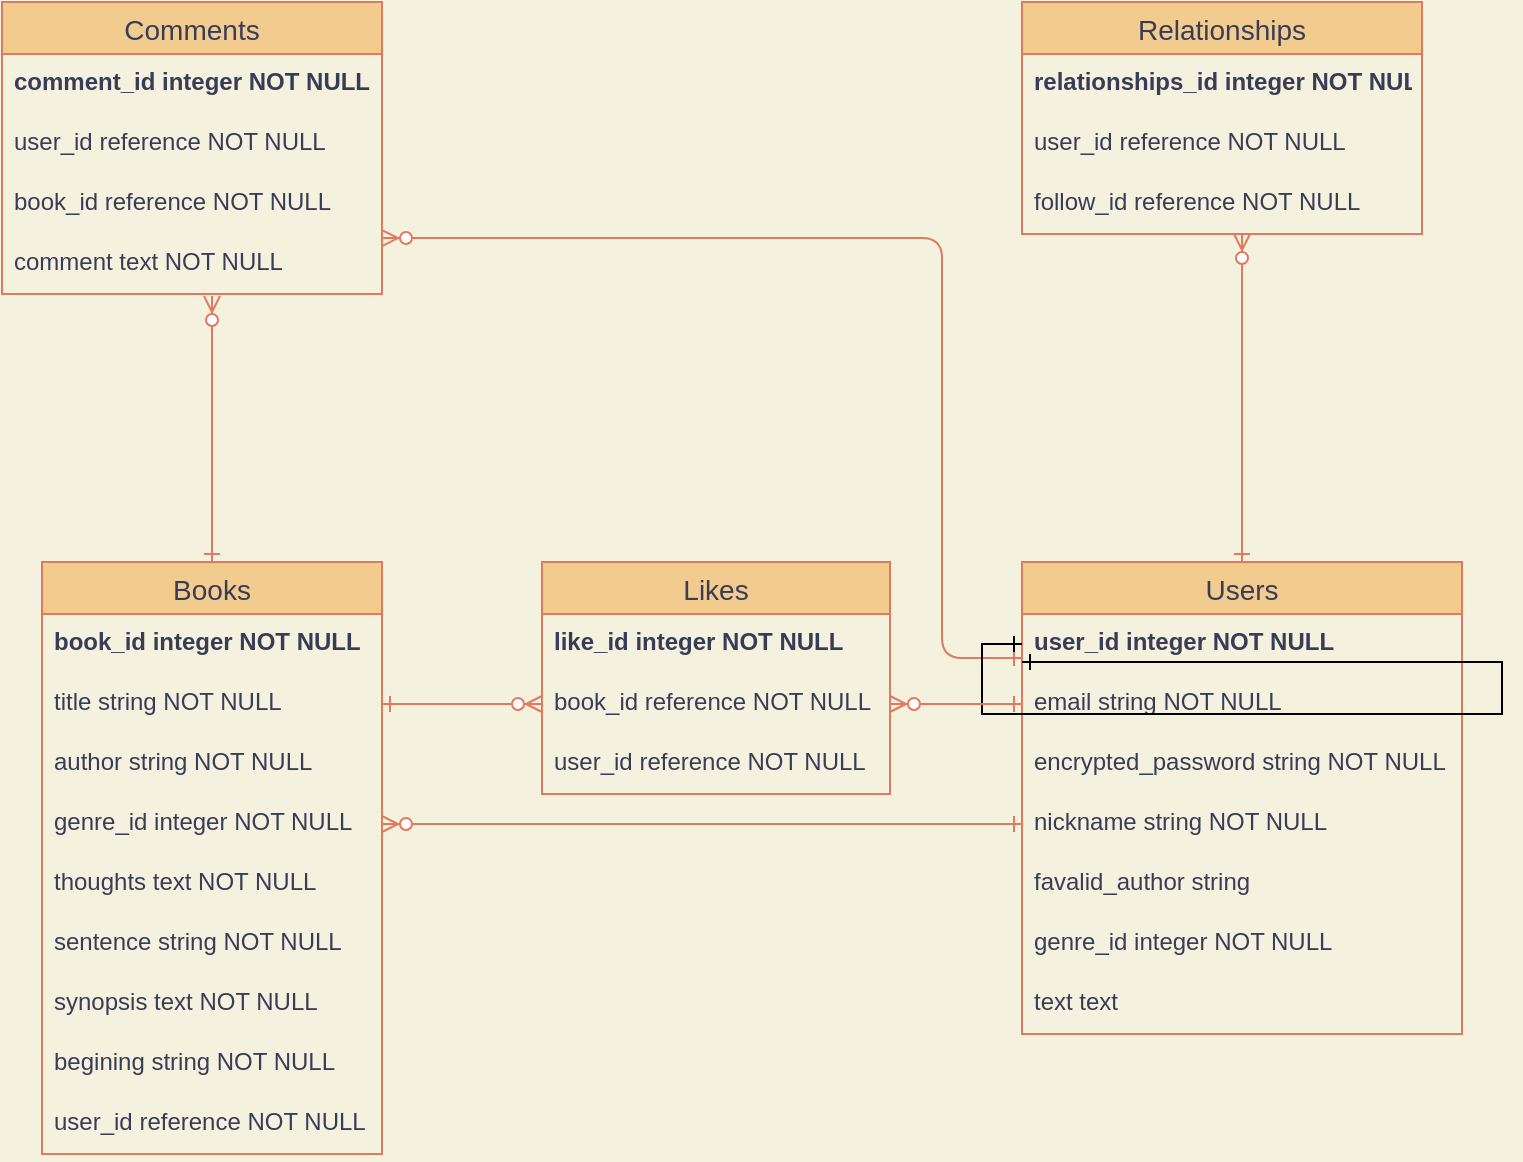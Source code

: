 <mxfile>
    <diagram id="tnM8GFAehoL-5HSOkg5E" name="ページ1">
        <mxGraphModel dx="968" dy="680" grid="1" gridSize="10" guides="1" tooltips="1" connect="1" arrows="1" fold="1" page="1" pageScale="1" pageWidth="827" pageHeight="1169" background="#F4F1DE" math="0" shadow="0">
            <root>
                <mxCell id="0"/>
                <mxCell id="1" parent="0"/>
                <mxCell id="50" style="edgeStyle=orthogonalEdgeStyle;curved=0;rounded=1;sketch=0;orthogonalLoop=1;jettySize=auto;html=1;exitX=0.5;exitY=0;exitDx=0;exitDy=0;fontColor=#393C56;endArrow=ERzeroToMany;endFill=1;strokeColor=#E07A5F;fillColor=#F2CC8F;startArrow=ERone;startFill=0;" parent="1" source="15" edge="1">
                    <mxGeometry relative="1" as="geometry">
                        <Array as="points"/>
                        <mxPoint x="670" y="236" as="targetPoint"/>
                    </mxGeometry>
                </mxCell>
                <mxCell id="53" style="edgeStyle=orthogonalEdgeStyle;curved=0;rounded=1;sketch=0;orthogonalLoop=1;jettySize=auto;html=1;entryX=1;entryY=0.067;entryDx=0;entryDy=0;entryPerimeter=0;fontColor=#393C56;endArrow=ERzeroToMany;endFill=1;strokeColor=#E07A5F;fillColor=#F2CC8F;startArrow=ERone;startFill=0;" parent="1" target="37" edge="1">
                    <mxGeometry relative="1" as="geometry">
                        <Array as="points">
                            <mxPoint x="520" y="448"/>
                            <mxPoint x="520" y="238"/>
                        </Array>
                        <mxPoint x="560" y="448" as="sourcePoint"/>
                    </mxGeometry>
                </mxCell>
                <mxCell id="15" value="Users" style="swimlane;fontStyle=0;childLayout=stackLayout;horizontal=1;startSize=26;horizontalStack=0;resizeParent=1;resizeParentMax=0;resizeLast=0;collapsible=1;marginBottom=0;align=center;fontSize=14;fillColor=#F2CC8F;strokeColor=#E07A5F;fontColor=#393C56;" parent="1" vertex="1">
                    <mxGeometry x="560" y="400" width="220" height="236" as="geometry"/>
                </mxCell>
                <mxCell id="22" value="user_id integer NOT NULL" style="text;strokeColor=none;fillColor=none;spacingLeft=4;spacingRight=4;overflow=hidden;rotatable=0;points=[[0,0.5],[1,0.5]];portConstraint=eastwest;fontSize=12;fontColor=#393C56;fontStyle=1" parent="15" vertex="1">
                    <mxGeometry y="26" width="220" height="30" as="geometry"/>
                </mxCell>
                <mxCell id="16" value="email string NOT NULL" style="text;strokeColor=none;fillColor=none;spacingLeft=4;spacingRight=4;overflow=hidden;rotatable=0;points=[[0,0.5],[1,0.5]];portConstraint=eastwest;fontSize=12;fontColor=#393C56;" parent="15" vertex="1">
                    <mxGeometry y="56" width="220" height="30" as="geometry"/>
                </mxCell>
                <mxCell id="17" value="encrypted_password string NOT NULL" style="text;strokeColor=none;fillColor=none;spacingLeft=4;spacingRight=4;overflow=hidden;rotatable=0;points=[[0,0.5],[1,0.5]];portConstraint=eastwest;fontSize=12;fontColor=#393C56;" parent="15" vertex="1">
                    <mxGeometry y="86" width="220" height="30" as="geometry"/>
                </mxCell>
                <mxCell id="18" value="nickname string NOT NULL" style="text;strokeColor=none;fillColor=none;spacingLeft=4;spacingRight=4;overflow=hidden;rotatable=0;points=[[0,0.5],[1,0.5]];portConstraint=eastwest;fontSize=12;fontColor=#393C56;" parent="15" vertex="1">
                    <mxGeometry y="116" width="220" height="30" as="geometry"/>
                </mxCell>
                <mxCell id="19" value="favalid_author string" style="text;strokeColor=none;fillColor=none;spacingLeft=4;spacingRight=4;overflow=hidden;rotatable=0;points=[[0,0.5],[1,0.5]];portConstraint=eastwest;fontSize=12;fontColor=#393C56;" parent="15" vertex="1">
                    <mxGeometry y="146" width="220" height="30" as="geometry"/>
                </mxCell>
                <mxCell id="57" value="genre_id integer NOT NULL" style="text;strokeColor=none;fillColor=none;spacingLeft=4;spacingRight=4;overflow=hidden;rotatable=0;points=[[0,0.5],[1,0.5]];portConstraint=eastwest;fontSize=12;fontColor=#393C56;" parent="15" vertex="1">
                    <mxGeometry y="176" width="220" height="30" as="geometry"/>
                </mxCell>
                <mxCell id="21" value="text text" style="text;strokeColor=none;fillColor=none;spacingLeft=4;spacingRight=4;overflow=hidden;rotatable=0;points=[[0,0.5],[1,0.5]];portConstraint=eastwest;fontSize=12;fontColor=#393C56;" parent="15" vertex="1">
                    <mxGeometry y="206" width="220" height="30" as="geometry"/>
                </mxCell>
                <mxCell id="56" style="edgeStyle=orthogonalEdgeStyle;rounded=0;orthogonalLoop=1;jettySize=auto;html=1;entryX=0;entryY=0.8;entryDx=0;entryDy=0;entryPerimeter=0;startArrow=ERone;startFill=0;endArrow=ERone;endFill=0;" parent="15" source="22" target="22" edge="1">
                    <mxGeometry relative="1" as="geometry"/>
                </mxCell>
                <mxCell id="55" style="edgeStyle=orthogonalEdgeStyle;curved=0;rounded=1;sketch=0;orthogonalLoop=1;jettySize=auto;html=1;exitX=0.5;exitY=0;exitDx=0;exitDy=0;fontColor=#393C56;endArrow=ERzeroToMany;endFill=1;strokeColor=#E07A5F;fillColor=#F2CC8F;startArrow=ERone;startFill=0;" parent="1" source="23" edge="1">
                    <mxGeometry relative="1" as="geometry">
                        <mxPoint x="155" y="267" as="targetPoint"/>
                    </mxGeometry>
                </mxCell>
                <mxCell id="23" value="Books" style="swimlane;fontStyle=0;childLayout=stackLayout;horizontal=1;startSize=26;horizontalStack=0;resizeParent=1;resizeParentMax=0;resizeLast=0;collapsible=1;marginBottom=0;align=center;fontSize=14;fillColor=#F2CC8F;strokeColor=#E07A5F;fontColor=#393C56;" parent="1" vertex="1">
                    <mxGeometry x="70" y="400" width="170" height="296" as="geometry"/>
                </mxCell>
                <mxCell id="24" value="book_id integer NOT NULL" style="text;strokeColor=none;fillColor=none;spacingLeft=4;spacingRight=4;overflow=hidden;rotatable=0;points=[[0,0.5],[1,0.5]];portConstraint=eastwest;fontSize=12;fontColor=#393C56;fontStyle=1" parent="23" vertex="1">
                    <mxGeometry y="26" width="170" height="30" as="geometry"/>
                </mxCell>
                <mxCell id="25" value="title string NOT NULL" style="text;strokeColor=none;fillColor=none;spacingLeft=4;spacingRight=4;overflow=hidden;rotatable=0;points=[[0,0.5],[1,0.5]];portConstraint=eastwest;fontSize=12;fontColor=#393C56;" parent="23" vertex="1">
                    <mxGeometry y="56" width="170" height="30" as="geometry"/>
                </mxCell>
                <mxCell id="26" value="author string NOT NULL" style="text;strokeColor=none;fillColor=none;spacingLeft=4;spacingRight=4;overflow=hidden;rotatable=0;points=[[0,0.5],[1,0.5]];portConstraint=eastwest;fontSize=12;fontColor=#393C56;" parent="23" vertex="1">
                    <mxGeometry y="86" width="170" height="30" as="geometry"/>
                </mxCell>
                <mxCell id="27" value="genre_id integer NOT NULL" style="text;strokeColor=none;fillColor=none;spacingLeft=4;spacingRight=4;overflow=hidden;rotatable=0;points=[[0,0.5],[1,0.5]];portConstraint=eastwest;fontSize=12;fontColor=#393C56;" parent="23" vertex="1">
                    <mxGeometry y="116" width="170" height="30" as="geometry"/>
                </mxCell>
                <mxCell id="28" value="thoughts text NOT NULL" style="text;strokeColor=none;fillColor=none;spacingLeft=4;spacingRight=4;overflow=hidden;rotatable=0;points=[[0,0.5],[1,0.5]];portConstraint=eastwest;fontSize=12;fontColor=#393C56;" parent="23" vertex="1">
                    <mxGeometry y="146" width="170" height="30" as="geometry"/>
                </mxCell>
                <mxCell id="29" value="sentence string NOT NULL" style="text;strokeColor=none;fillColor=none;spacingLeft=4;spacingRight=4;overflow=hidden;rotatable=0;points=[[0,0.5],[1,0.5]];portConstraint=eastwest;fontSize=12;fontColor=#393C56;" parent="23" vertex="1">
                    <mxGeometry y="176" width="170" height="30" as="geometry"/>
                </mxCell>
                <mxCell id="30" value="synopsis text NOT NULL" style="text;strokeColor=none;fillColor=none;spacingLeft=4;spacingRight=4;overflow=hidden;rotatable=0;points=[[0,0.5],[1,0.5]];portConstraint=eastwest;fontSize=12;fontColor=#393C56;" parent="23" vertex="1">
                    <mxGeometry y="206" width="170" height="30" as="geometry"/>
                </mxCell>
                <mxCell id="31" value="begining string NOT NULL" style="text;strokeColor=none;fillColor=none;spacingLeft=4;spacingRight=4;overflow=hidden;rotatable=0;points=[[0,0.5],[1,0.5]];portConstraint=eastwest;fontSize=12;fontColor=#393C56;" parent="23" vertex="1">
                    <mxGeometry y="236" width="170" height="30" as="geometry"/>
                </mxCell>
                <mxCell id="32" value="user_id reference NOT NULL" style="text;strokeColor=none;fillColor=none;spacingLeft=4;spacingRight=4;overflow=hidden;rotatable=0;points=[[0,0.5],[1,0.5]];portConstraint=eastwest;fontSize=12;fontColor=#393C56;" parent="23" vertex="1">
                    <mxGeometry y="266" width="170" height="30" as="geometry"/>
                </mxCell>
                <mxCell id="33" value="Comments" style="swimlane;fontStyle=0;childLayout=stackLayout;horizontal=1;startSize=26;horizontalStack=0;resizeParent=1;resizeParentMax=0;resizeLast=0;collapsible=1;marginBottom=0;align=center;fontSize=14;fillColor=#F2CC8F;strokeColor=#E07A5F;fontColor=#393C56;" parent="1" vertex="1">
                    <mxGeometry x="50" y="120" width="190" height="146" as="geometry"/>
                </mxCell>
                <mxCell id="34" value="comment_id integer NOT NULL" style="text;strokeColor=none;fillColor=none;spacingLeft=4;spacingRight=4;overflow=hidden;rotatable=0;points=[[0,0.5],[1,0.5]];portConstraint=eastwest;fontSize=12;fontColor=#393C56;fontStyle=1" parent="33" vertex="1">
                    <mxGeometry y="26" width="190" height="30" as="geometry"/>
                </mxCell>
                <mxCell id="35" value="user_id reference NOT NULL" style="text;strokeColor=none;fillColor=none;spacingLeft=4;spacingRight=4;overflow=hidden;rotatable=0;points=[[0,0.5],[1,0.5]];portConstraint=eastwest;fontSize=12;fontColor=#393C56;" parent="33" vertex="1">
                    <mxGeometry y="56" width="190" height="30" as="geometry"/>
                </mxCell>
                <mxCell id="36" value="book_id reference NOT NULL" style="text;strokeColor=none;fillColor=none;spacingLeft=4;spacingRight=4;overflow=hidden;rotatable=0;points=[[0,0.5],[1,0.5]];portConstraint=eastwest;fontSize=12;fontColor=#393C56;" parent="33" vertex="1">
                    <mxGeometry y="86" width="190" height="30" as="geometry"/>
                </mxCell>
                <mxCell id="37" value="comment text NOT NULL" style="text;strokeColor=none;fillColor=none;spacingLeft=4;spacingRight=4;overflow=hidden;rotatable=0;points=[[0,0.5],[1,0.5]];portConstraint=eastwest;fontSize=12;fontColor=#393C56;" parent="33" vertex="1">
                    <mxGeometry y="116" width="190" height="30" as="geometry"/>
                </mxCell>
                <mxCell id="38" value="Likes" style="swimlane;fontStyle=0;childLayout=stackLayout;horizontal=1;startSize=26;horizontalStack=0;resizeParent=1;resizeParentMax=0;resizeLast=0;collapsible=1;marginBottom=0;align=center;fontSize=14;fillColor=#F2CC8F;strokeColor=#E07A5F;fontColor=#393C56;" parent="1" vertex="1">
                    <mxGeometry x="320" y="400" width="174" height="116" as="geometry"/>
                </mxCell>
                <mxCell id="39" value="like_id integer NOT NULL" style="text;strokeColor=none;fillColor=none;spacingLeft=4;spacingRight=4;overflow=hidden;rotatable=0;points=[[0,0.5],[1,0.5]];portConstraint=eastwest;fontSize=12;fontColor=#393C56;fontStyle=1" parent="38" vertex="1">
                    <mxGeometry y="26" width="174" height="30" as="geometry"/>
                </mxCell>
                <mxCell id="40" value="book_id reference NOT NULL" style="text;strokeColor=none;fillColor=none;spacingLeft=4;spacingRight=4;overflow=hidden;rotatable=0;points=[[0,0.5],[1,0.5]];portConstraint=eastwest;fontSize=12;fontColor=#393C56;" parent="38" vertex="1">
                    <mxGeometry y="56" width="174" height="30" as="geometry"/>
                </mxCell>
                <mxCell id="41" value="user_id reference NOT NULL" style="text;strokeColor=none;fillColor=none;spacingLeft=4;spacingRight=4;overflow=hidden;rotatable=0;points=[[0,0.5],[1,0.5]];portConstraint=eastwest;fontSize=12;fontColor=#393C56;" parent="38" vertex="1">
                    <mxGeometry y="86" width="174" height="30" as="geometry"/>
                </mxCell>
                <mxCell id="42" value="Relationships" style="swimlane;fontStyle=0;childLayout=stackLayout;horizontal=1;startSize=26;horizontalStack=0;resizeParent=1;resizeParentMax=0;resizeLast=0;collapsible=1;marginBottom=0;align=center;fontSize=14;fillColor=#F2CC8F;strokeColor=#E07A5F;fontColor=#393C56;" parent="1" vertex="1">
                    <mxGeometry x="560" y="120" width="200" height="116" as="geometry"/>
                </mxCell>
                <mxCell id="43" value="relationships_id integer NOT NULL" style="text;strokeColor=none;fillColor=none;spacingLeft=4;spacingRight=4;overflow=hidden;rotatable=0;points=[[0,0.5],[1,0.5]];portConstraint=eastwest;fontSize=12;fontColor=#393C56;fontStyle=1" parent="42" vertex="1">
                    <mxGeometry y="26" width="200" height="30" as="geometry"/>
                </mxCell>
                <mxCell id="44" value="user_id reference NOT NULL" style="text;strokeColor=none;fillColor=none;spacingLeft=4;spacingRight=4;overflow=hidden;rotatable=0;points=[[0,0.5],[1,0.5]];portConstraint=eastwest;fontSize=12;fontColor=#393C56;" parent="42" vertex="1">
                    <mxGeometry y="56" width="200" height="30" as="geometry"/>
                </mxCell>
                <mxCell id="45" value="follow_id reference NOT NULL" style="text;strokeColor=none;fillColor=none;spacingLeft=4;spacingRight=4;overflow=hidden;rotatable=0;points=[[0,0.5],[1,0.5]];portConstraint=eastwest;fontSize=12;fontColor=#393C56;" parent="42" vertex="1">
                    <mxGeometry y="86" width="200" height="30" as="geometry"/>
                </mxCell>
                <mxCell id="48" style="edgeStyle=orthogonalEdgeStyle;curved=0;rounded=1;sketch=0;orthogonalLoop=1;jettySize=auto;html=1;exitX=0;exitY=0.5;exitDx=0;exitDy=0;entryX=1;entryY=0.5;entryDx=0;entryDy=0;fontColor=#393C56;endArrow=ERzeroToMany;endFill=1;strokeColor=#E07A5F;fillColor=#F2CC8F;startArrow=ERone;startFill=0;" parent="1" source="18" target="27" edge="1">
                    <mxGeometry relative="1" as="geometry"/>
                </mxCell>
                <mxCell id="52" style="edgeStyle=orthogonalEdgeStyle;curved=0;rounded=1;sketch=0;orthogonalLoop=1;jettySize=auto;html=1;exitX=0;exitY=0.5;exitDx=0;exitDy=0;entryX=1;entryY=0.5;entryDx=0;entryDy=0;fontColor=#393C56;endArrow=ERzeroToMany;endFill=1;strokeColor=#E07A5F;fillColor=#F2CC8F;startArrow=ERone;startFill=0;" parent="1" source="16" target="40" edge="1">
                    <mxGeometry relative="1" as="geometry"/>
                </mxCell>
                <mxCell id="54" style="edgeStyle=orthogonalEdgeStyle;curved=0;rounded=1;sketch=0;orthogonalLoop=1;jettySize=auto;html=1;exitX=1;exitY=0.5;exitDx=0;exitDy=0;fontColor=#393C56;endArrow=ERzeroToMany;endFill=1;strokeColor=#E07A5F;fillColor=#F2CC8F;startArrow=ERone;startFill=0;" parent="1" source="25" edge="1">
                    <mxGeometry relative="1" as="geometry">
                        <mxPoint x="320" y="471" as="targetPoint"/>
                    </mxGeometry>
                </mxCell>
            </root>
        </mxGraphModel>
    </diagram>
</mxfile>